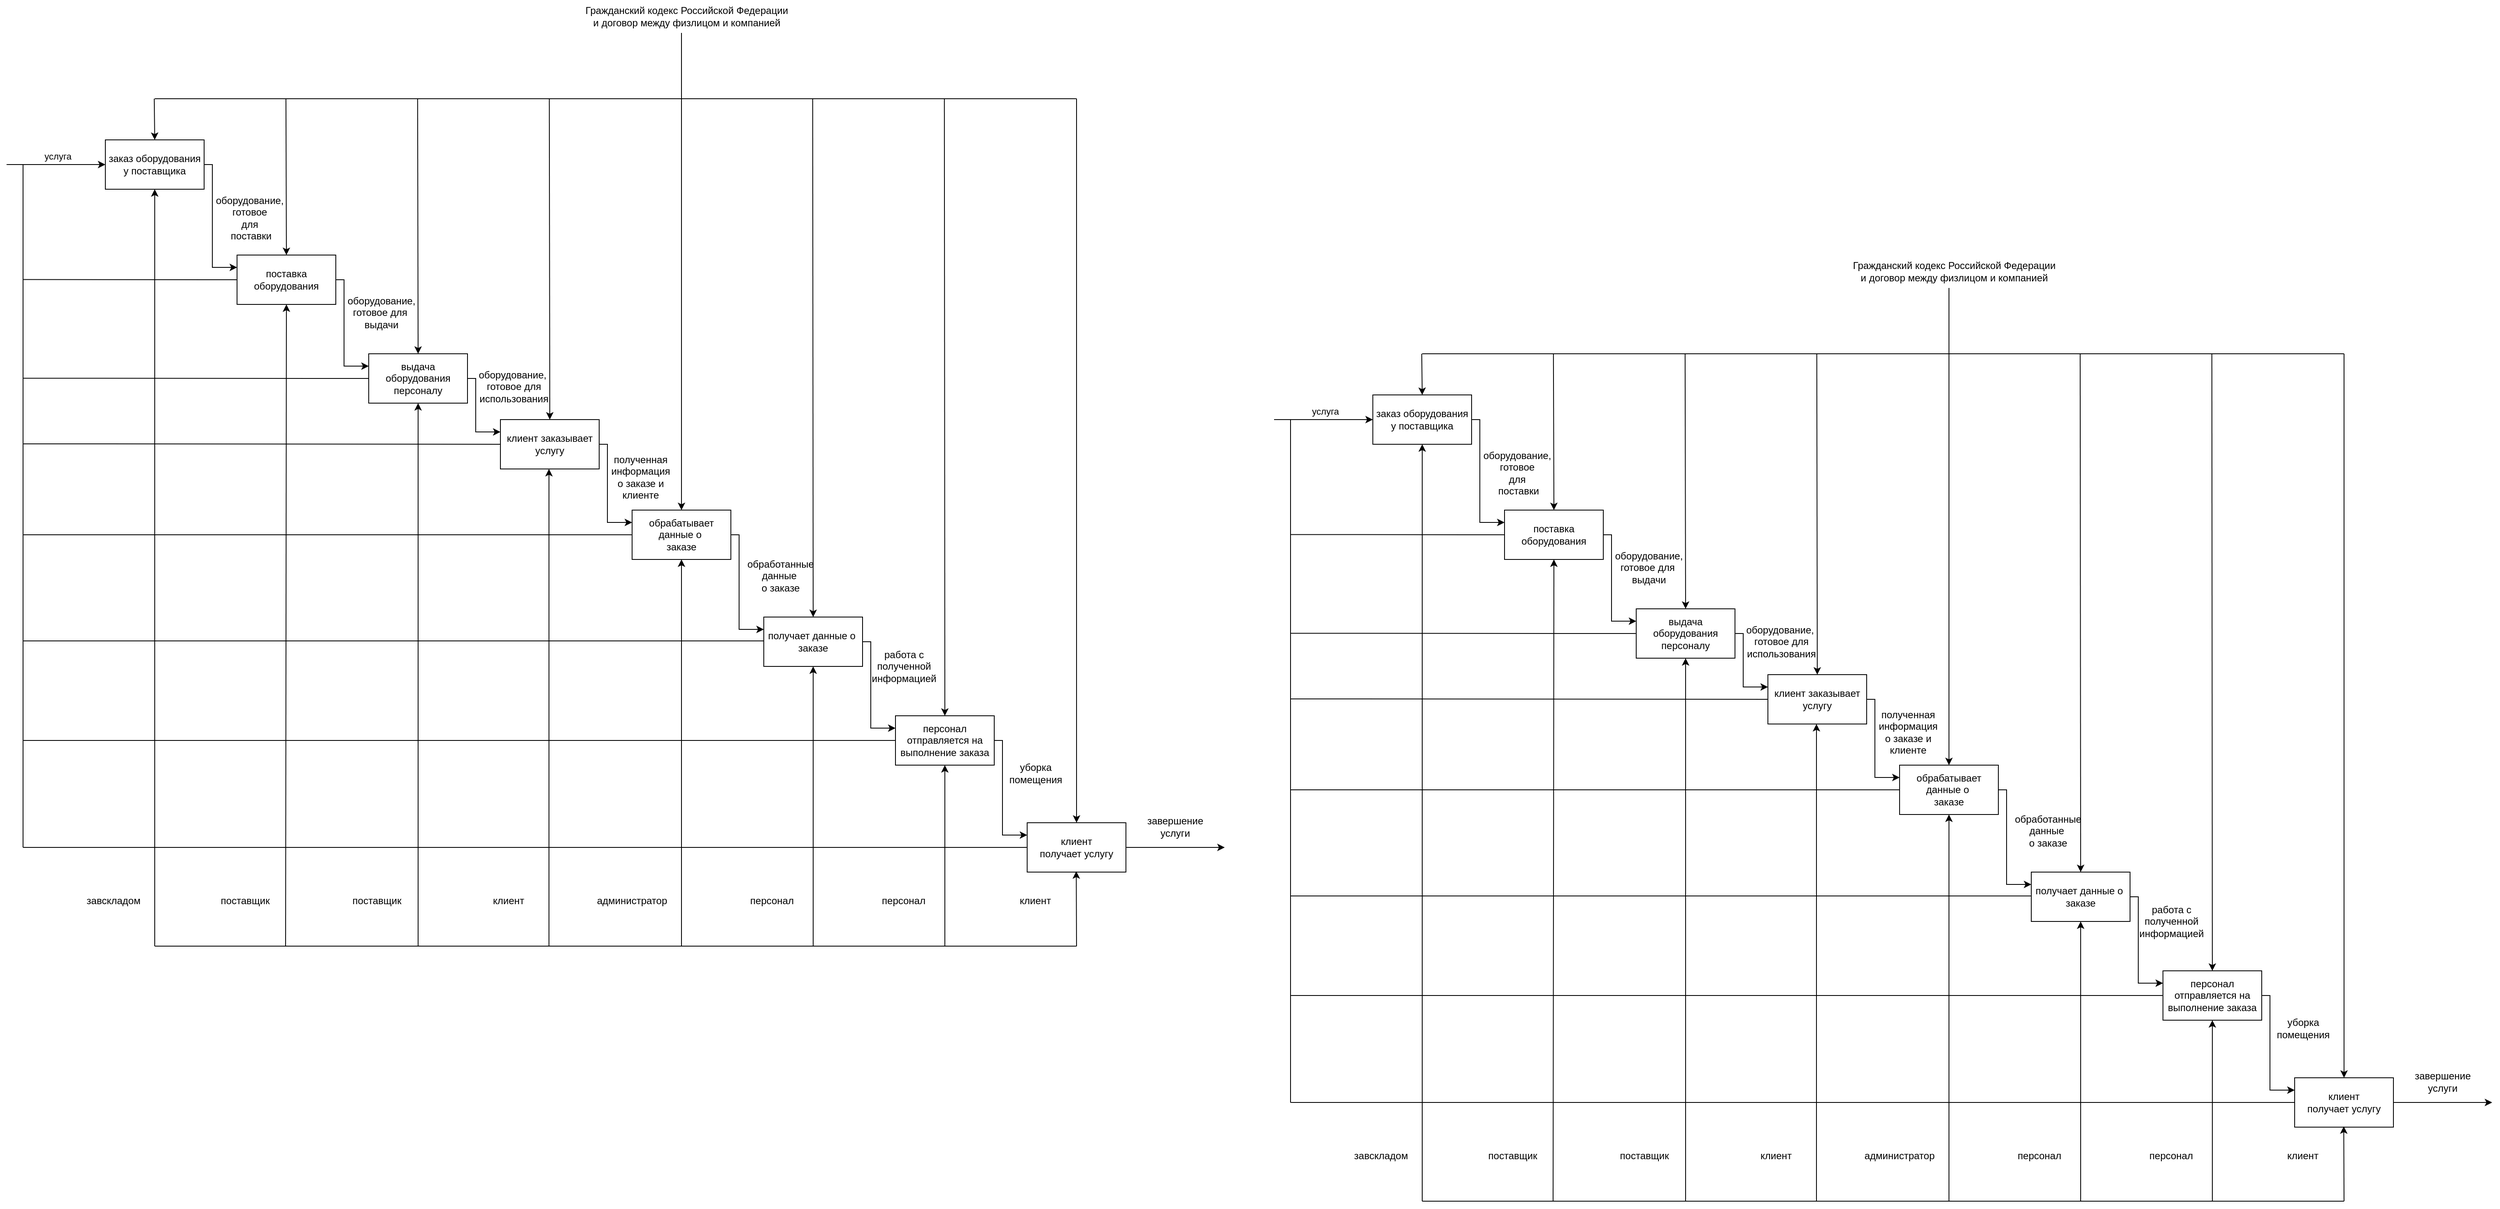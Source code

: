 <mxfile version="20.6.0" type="device"><diagram id="yXXAEFwmlCyBIxhtRdxz" name="Страница 1"><mxGraphModel dx="2225" dy="1275" grid="1" gridSize="10" guides="1" tooltips="1" connect="1" arrows="1" fold="1" page="1" pageScale="1" pageWidth="827" pageHeight="1169" math="0" shadow="0"><root><mxCell id="0"/><mxCell id="1" parent="0"/><mxCell id="lrRSGzeSuoouUnknM5Gw-230" style="edgeStyle=orthogonalEdgeStyle;rounded=0;orthogonalLoop=1;jettySize=auto;html=1;entryX=0;entryY=0.25;entryDx=0;entryDy=0;" edge="1" parent="1" source="lrRSGzeSuoouUnknM5Gw-183" target="lrRSGzeSuoouUnknM5Gw-184"><mxGeometry relative="1" as="geometry"><Array as="points"><mxPoint x="820" y="1240"/><mxPoint x="820" y="1365"/></Array></mxGeometry></mxCell><mxCell id="lrRSGzeSuoouUnknM5Gw-183" value="&lt;font&gt;заказ оборудования у&amp;nbsp;&lt;/font&gt;&lt;font&gt;поставщика&lt;/font&gt;" style="rounded=0;whiteSpace=wrap;html=1;" vertex="1" parent="1"><mxGeometry x="690" y="1210" width="120" height="60" as="geometry"/></mxCell><mxCell id="lrRSGzeSuoouUnknM5Gw-231" style="edgeStyle=orthogonalEdgeStyle;rounded=0;orthogonalLoop=1;jettySize=auto;html=1;exitX=1;exitY=0.5;exitDx=0;exitDy=0;entryX=0;entryY=0.25;entryDx=0;entryDy=0;" edge="1" parent="1" source="lrRSGzeSuoouUnknM5Gw-184" target="lrRSGzeSuoouUnknM5Gw-185"><mxGeometry relative="1" as="geometry"><Array as="points"><mxPoint x="980" y="1380"/><mxPoint x="980" y="1485"/></Array></mxGeometry></mxCell><mxCell id="lrRSGzeSuoouUnknM5Gw-184" value="поставка&lt;br&gt;оборудования " style="rounded=0;whiteSpace=wrap;html=1;" vertex="1" parent="1"><mxGeometry x="850" y="1350" width="120" height="60" as="geometry"/></mxCell><mxCell id="lrRSGzeSuoouUnknM5Gw-232" style="edgeStyle=orthogonalEdgeStyle;rounded=0;orthogonalLoop=1;jettySize=auto;html=1;exitX=1;exitY=0.5;exitDx=0;exitDy=0;entryX=0;entryY=0.25;entryDx=0;entryDy=0;" edge="1" parent="1" source="lrRSGzeSuoouUnknM5Gw-185" target="lrRSGzeSuoouUnknM5Gw-186"><mxGeometry relative="1" as="geometry"><Array as="points"><mxPoint x="1140" y="1500"/><mxPoint x="1140" y="1565"/></Array></mxGeometry></mxCell><mxCell id="lrRSGzeSuoouUnknM5Gw-185" value="выдача оборудования&lt;br&gt;&lt;font&gt;персоналу&lt;/font&gt;" style="rounded=0;whiteSpace=wrap;html=1;" vertex="1" parent="1"><mxGeometry x="1010" y="1470" width="120" height="60" as="geometry"/></mxCell><mxCell id="lrRSGzeSuoouUnknM5Gw-233" style="edgeStyle=orthogonalEdgeStyle;rounded=0;orthogonalLoop=1;jettySize=auto;html=1;exitX=1;exitY=0.5;exitDx=0;exitDy=0;entryX=0;entryY=0.25;entryDx=0;entryDy=0;" edge="1" parent="1" source="lrRSGzeSuoouUnknM5Gw-186" target="lrRSGzeSuoouUnknM5Gw-187"><mxGeometry relative="1" as="geometry"><Array as="points"><mxPoint x="1300" y="1580"/><mxPoint x="1300" y="1675"/></Array></mxGeometry></mxCell><mxCell id="lrRSGzeSuoouUnknM5Gw-186" value="клиент заказывает услугу" style="rounded=0;whiteSpace=wrap;html=1;" vertex="1" parent="1"><mxGeometry x="1170" y="1550" width="120" height="60" as="geometry"/></mxCell><mxCell id="lrRSGzeSuoouUnknM5Gw-234" style="edgeStyle=orthogonalEdgeStyle;rounded=0;orthogonalLoop=1;jettySize=auto;html=1;exitX=1;exitY=0.5;exitDx=0;exitDy=0;entryX=0;entryY=0.25;entryDx=0;entryDy=0;" edge="1" parent="1" source="lrRSGzeSuoouUnknM5Gw-187" target="lrRSGzeSuoouUnknM5Gw-206"><mxGeometry relative="1" as="geometry"><Array as="points"><mxPoint x="1460" y="1690"/><mxPoint x="1460" y="1805"/></Array></mxGeometry></mxCell><mxCell id="lrRSGzeSuoouUnknM5Gw-187" value="&lt;font&gt;обрабатывает данные о&amp;nbsp;&lt;/font&gt;&lt;br&gt;&lt;font&gt;заказе&lt;/font&gt;" style="rounded=0;whiteSpace=wrap;html=1;" vertex="1" parent="1"><mxGeometry x="1330" y="1660" width="120" height="60" as="geometry"/></mxCell><mxCell id="lrRSGzeSuoouUnknM5Gw-236" style="edgeStyle=orthogonalEdgeStyle;rounded=0;orthogonalLoop=1;jettySize=auto;html=1;exitX=1;exitY=0.5;exitDx=0;exitDy=0;entryX=0;entryY=0.25;entryDx=0;entryDy=0;" edge="1" parent="1" source="lrRSGzeSuoouUnknM5Gw-188" target="lrRSGzeSuoouUnknM5Gw-208"><mxGeometry relative="1" as="geometry"><Array as="points"><mxPoint x="1780" y="1940"/><mxPoint x="1780" y="2055"/></Array></mxGeometry></mxCell><mxCell id="lrRSGzeSuoouUnknM5Gw-188" value="персонал отправляется на выполнение заказа" style="rounded=0;whiteSpace=wrap;html=1;" vertex="1" parent="1"><mxGeometry x="1650" y="1910" width="120" height="60" as="geometry"/></mxCell><mxCell id="lrRSGzeSuoouUnknM5Gw-189" value="" style="endArrow=classic;html=1;rounded=0;" edge="1" parent="1" target="lrRSGzeSuoouUnknM5Gw-183"><mxGeometry width="50" height="50" relative="1" as="geometry"><mxPoint x="570" y="1240" as="sourcePoint"/><mxPoint x="670" y="1240" as="targetPoint"/></mxGeometry></mxCell><mxCell id="lrRSGzeSuoouUnknM5Gw-190" value="услуга" style="edgeLabel;html=1;align=center;verticalAlign=middle;resizable=0;points=[];" vertex="1" connectable="0" parent="lrRSGzeSuoouUnknM5Gw-189"><mxGeometry x="0.233" relative="1" as="geometry"><mxPoint x="-12" y="-10" as="offset"/></mxGeometry></mxCell><mxCell id="lrRSGzeSuoouUnknM5Gw-191" value="" style="endArrow=none;html=1;rounded=0;" edge="1" parent="1"><mxGeometry width="50" height="50" relative="1" as="geometry"><mxPoint x="590" y="2070" as="sourcePoint"/><mxPoint x="590" y="1240" as="targetPoint"/></mxGeometry></mxCell><mxCell id="lrRSGzeSuoouUnknM5Gw-192" value="" style="endArrow=none;html=1;rounded=0;" edge="1" parent="1"><mxGeometry width="50" height="50" relative="1" as="geometry"><mxPoint x="590" y="2070" as="sourcePoint"/><mxPoint x="1810" y="2070" as="targetPoint"/></mxGeometry></mxCell><mxCell id="lrRSGzeSuoouUnknM5Gw-193" value="" style="endArrow=classic;html=1;rounded=0;" edge="1" parent="1" target="lrRSGzeSuoouUnknM5Gw-183"><mxGeometry width="50" height="50" relative="1" as="geometry"><mxPoint x="750" y="2190" as="sourcePoint"/><mxPoint x="1310" y="1550" as="targetPoint"/></mxGeometry></mxCell><mxCell id="lrRSGzeSuoouUnknM5Gw-194" value="завскладом" style="text;html=1;strokeColor=none;fillColor=none;align=center;verticalAlign=middle;whiteSpace=wrap;rounded=0;" vertex="1" parent="1"><mxGeometry x="670" y="2120" width="60" height="30" as="geometry"/></mxCell><mxCell id="lrRSGzeSuoouUnknM5Gw-195" value="" style="endArrow=classic;html=1;rounded=0;" edge="1" parent="1"><mxGeometry width="50" height="50" relative="1" as="geometry"><mxPoint x="909" y="2190" as="sourcePoint"/><mxPoint x="910" y="1410" as="targetPoint"/></mxGeometry></mxCell><mxCell id="lrRSGzeSuoouUnknM5Gw-196" value="поставщик" style="text;html=1;strokeColor=none;fillColor=none;align=center;verticalAlign=middle;whiteSpace=wrap;rounded=0;" vertex="1" parent="1"><mxGeometry x="830" y="2120" width="60" height="30" as="geometry"/></mxCell><mxCell id="lrRSGzeSuoouUnknM5Gw-197" value="" style="endArrow=classic;html=1;rounded=0;" edge="1" parent="1"><mxGeometry width="50" height="50" relative="1" as="geometry"><mxPoint x="1070" y="2190" as="sourcePoint"/><mxPoint x="1070" y="1530" as="targetPoint"/></mxGeometry></mxCell><mxCell id="lrRSGzeSuoouUnknM5Gw-198" value="поставщик" style="text;html=1;strokeColor=none;fillColor=none;align=center;verticalAlign=middle;whiteSpace=wrap;rounded=0;" vertex="1" parent="1"><mxGeometry x="990" y="2120" width="60" height="30" as="geometry"/></mxCell><mxCell id="lrRSGzeSuoouUnknM5Gw-199" value="" style="endArrow=classic;html=1;rounded=0;" edge="1" parent="1"><mxGeometry width="50" height="50" relative="1" as="geometry"><mxPoint x="1229" y="2190" as="sourcePoint"/><mxPoint x="1229" y="1610" as="targetPoint"/></mxGeometry></mxCell><mxCell id="lrRSGzeSuoouUnknM5Gw-200" value="клиент" style="text;html=1;strokeColor=none;fillColor=none;align=center;verticalAlign=middle;whiteSpace=wrap;rounded=0;" vertex="1" parent="1"><mxGeometry x="1150" y="2120" width="60" height="30" as="geometry"/></mxCell><mxCell id="lrRSGzeSuoouUnknM5Gw-201" value="" style="endArrow=classic;html=1;rounded=0;" edge="1" parent="1"><mxGeometry width="50" height="50" relative="1" as="geometry"><mxPoint x="1390" y="2190" as="sourcePoint"/><mxPoint x="1390" y="1720" as="targetPoint"/></mxGeometry></mxCell><mxCell id="lrRSGzeSuoouUnknM5Gw-202" value="администратор" style="text;html=1;strokeColor=none;fillColor=none;align=center;verticalAlign=middle;whiteSpace=wrap;rounded=0;" vertex="1" parent="1"><mxGeometry x="1300" y="2120" width="60" height="30" as="geometry"/></mxCell><mxCell id="lrRSGzeSuoouUnknM5Gw-203" value="" style="endArrow=classic;html=1;rounded=0;startArrow=none;entryX=0.5;entryY=1;entryDx=0;entryDy=0;" edge="1" parent="1" target="lrRSGzeSuoouUnknM5Gw-206"><mxGeometry width="50" height="50" relative="1" as="geometry"><mxPoint x="1550" y="2190" as="sourcePoint"/><mxPoint x="1549" y="1820" as="targetPoint"/></mxGeometry></mxCell><mxCell id="lrRSGzeSuoouUnknM5Gw-204" value="персонал" style="text;html=1;strokeColor=none;fillColor=none;align=center;verticalAlign=middle;whiteSpace=wrap;rounded=0;" vertex="1" parent="1"><mxGeometry x="1470" y="2120" width="60" height="30" as="geometry"/></mxCell><mxCell id="lrRSGzeSuoouUnknM5Gw-205" value="" style="endArrow=classic;html=1;rounded=0;" edge="1" parent="1"><mxGeometry width="50" height="50" relative="1" as="geometry"><mxPoint x="1710" y="2190" as="sourcePoint"/><mxPoint x="1710" y="1970" as="targetPoint"/></mxGeometry></mxCell><mxCell id="lrRSGzeSuoouUnknM5Gw-235" style="edgeStyle=orthogonalEdgeStyle;rounded=0;orthogonalLoop=1;jettySize=auto;html=1;exitX=1;exitY=0.5;exitDx=0;exitDy=0;entryX=0;entryY=0.25;entryDx=0;entryDy=0;" edge="1" parent="1" source="lrRSGzeSuoouUnknM5Gw-206" target="lrRSGzeSuoouUnknM5Gw-188"><mxGeometry relative="1" as="geometry"><Array as="points"><mxPoint x="1620" y="1820"/><mxPoint x="1620" y="1925"/></Array></mxGeometry></mxCell><mxCell id="lrRSGzeSuoouUnknM5Gw-206" value="получает данные о&amp;nbsp;&lt;br&gt;&lt;font&gt;заказе&lt;/font&gt;" style="rounded=0;whiteSpace=wrap;html=1;" vertex="1" parent="1"><mxGeometry x="1490" y="1790" width="120" height="60" as="geometry"/></mxCell><mxCell id="lrRSGzeSuoouUnknM5Gw-207" value="персонал" style="text;html=1;strokeColor=none;fillColor=none;align=center;verticalAlign=middle;whiteSpace=wrap;rounded=0;" vertex="1" parent="1"><mxGeometry x="1630" y="2120" width="60" height="30" as="geometry"/></mxCell><mxCell id="lrRSGzeSuoouUnknM5Gw-208" value="клиент&lt;br&gt;&lt;font&gt;получает услугу&lt;/font&gt;" style="rounded=0;whiteSpace=wrap;html=1;" vertex="1" parent="1"><mxGeometry x="1810" y="2040" width="120" height="60" as="geometry"/></mxCell><mxCell id="lrRSGzeSuoouUnknM5Gw-209" value="" style="endArrow=classic;html=1;rounded=0;" edge="1" parent="1"><mxGeometry width="50" height="50" relative="1" as="geometry"><mxPoint x="1870" y="2190" as="sourcePoint"/><mxPoint x="1869.66" y="2099" as="targetPoint"/></mxGeometry></mxCell><mxCell id="lrRSGzeSuoouUnknM5Gw-210" value="клиент" style="text;html=1;strokeColor=none;fillColor=none;align=center;verticalAlign=middle;whiteSpace=wrap;rounded=0;" vertex="1" parent="1"><mxGeometry x="1790" y="2120" width="60" height="30" as="geometry"/></mxCell><mxCell id="lrRSGzeSuoouUnknM5Gw-211" value="" style="endArrow=none;html=1;rounded=0;" edge="1" parent="1"><mxGeometry width="50" height="50" relative="1" as="geometry"><mxPoint x="750" y="2190" as="sourcePoint"/><mxPoint x="1870" y="2190" as="targetPoint"/></mxGeometry></mxCell><mxCell id="lrRSGzeSuoouUnknM5Gw-212" value="" style="endArrow=classic;html=1;rounded=0;" edge="1" parent="1"><mxGeometry width="50" height="50" relative="1" as="geometry"><mxPoint x="1930" y="2070" as="sourcePoint"/><mxPoint x="2050" y="2070" as="targetPoint"/></mxGeometry></mxCell><mxCell id="lrRSGzeSuoouUnknM5Gw-213" value="завершение услуги" style="text;html=1;strokeColor=none;fillColor=none;align=center;verticalAlign=middle;whiteSpace=wrap;rounded=0;" vertex="1" parent="1"><mxGeometry x="1950" y="2030" width="80" height="30" as="geometry"/></mxCell><mxCell id="lrRSGzeSuoouUnknM5Gw-214" value="" style="endArrow=none;html=1;rounded=0;" edge="1" parent="1"><mxGeometry width="50" height="50" relative="1" as="geometry"><mxPoint x="590" y="1940" as="sourcePoint"/><mxPoint x="1650" y="1940" as="targetPoint"/></mxGeometry></mxCell><mxCell id="lrRSGzeSuoouUnknM5Gw-215" value="" style="endArrow=none;html=1;rounded=0;" edge="1" parent="1"><mxGeometry width="50" height="50" relative="1" as="geometry"><mxPoint x="750" y="1160" as="sourcePoint"/><mxPoint x="1870" y="1160" as="targetPoint"/></mxGeometry></mxCell><mxCell id="lrRSGzeSuoouUnknM5Gw-216" value="" style="endArrow=classic;html=1;rounded=0;" edge="1" parent="1" target="lrRSGzeSuoouUnknM5Gw-208"><mxGeometry width="50" height="50" relative="1" as="geometry"><mxPoint x="1870" y="1160" as="sourcePoint"/><mxPoint x="1810" y="1570" as="targetPoint"/></mxGeometry></mxCell><mxCell id="lrRSGzeSuoouUnknM5Gw-217" value="" style="endArrow=classic;html=1;rounded=0;" edge="1" parent="1"><mxGeometry width="50" height="50" relative="1" as="geometry"><mxPoint x="1709.41" y="1160" as="sourcePoint"/><mxPoint x="1710" y="1910" as="targetPoint"/></mxGeometry></mxCell><mxCell id="lrRSGzeSuoouUnknM5Gw-218" value="" style="endArrow=classic;html=1;rounded=0;" edge="1" parent="1"><mxGeometry width="50" height="50" relative="1" as="geometry"><mxPoint x="1549.41" y="1160" as="sourcePoint"/><mxPoint x="1550" y="1790" as="targetPoint"/></mxGeometry></mxCell><mxCell id="lrRSGzeSuoouUnknM5Gw-219" value="" style="endArrow=classic;html=1;rounded=0;" edge="1" parent="1"><mxGeometry width="50" height="50" relative="1" as="geometry"><mxPoint x="1390" y="1080" as="sourcePoint"/><mxPoint x="1390" y="1660" as="targetPoint"/></mxGeometry></mxCell><mxCell id="lrRSGzeSuoouUnknM5Gw-220" value="" style="endArrow=classic;html=1;rounded=0;" edge="1" parent="1"><mxGeometry width="50" height="50" relative="1" as="geometry"><mxPoint x="1229.41" y="1160" as="sourcePoint"/><mxPoint x="1230" y="1550" as="targetPoint"/></mxGeometry></mxCell><mxCell id="lrRSGzeSuoouUnknM5Gw-221" value="" style="endArrow=classic;html=1;rounded=0;" edge="1" parent="1"><mxGeometry width="50" height="50" relative="1" as="geometry"><mxPoint x="1069.41" y="1160" as="sourcePoint"/><mxPoint x="1070" y="1470" as="targetPoint"/></mxGeometry></mxCell><mxCell id="lrRSGzeSuoouUnknM5Gw-222" value="" style="endArrow=classic;html=1;rounded=0;entryX=0.5;entryY=0;entryDx=0;entryDy=0;" edge="1" parent="1" target="lrRSGzeSuoouUnknM5Gw-184"><mxGeometry width="50" height="50" relative="1" as="geometry"><mxPoint x="909.41" y="1160" as="sourcePoint"/><mxPoint x="910" y="1470" as="targetPoint"/></mxGeometry></mxCell><mxCell id="lrRSGzeSuoouUnknM5Gw-223" value="" style="endArrow=classic;html=1;rounded=0;" edge="1" parent="1"><mxGeometry width="50" height="50" relative="1" as="geometry"><mxPoint x="749.41" y="1160" as="sourcePoint"/><mxPoint x="750" y="1210" as="targetPoint"/></mxGeometry></mxCell><mxCell id="lrRSGzeSuoouUnknM5Gw-224" value="Гражданский кодекс Российской Федерации &lt;br&gt;и договор между физлицом и компанией" style="text;html=1;align=center;verticalAlign=middle;resizable=0;points=[];autosize=1;strokeColor=none;fillColor=none;" vertex="1" parent="1"><mxGeometry x="1261" y="1040" width="270" height="40" as="geometry"/></mxCell><mxCell id="lrRSGzeSuoouUnknM5Gw-225" value="" style="endArrow=none;html=1;rounded=0;" edge="1" parent="1"><mxGeometry width="50" height="50" relative="1" as="geometry"><mxPoint x="590" y="1819" as="sourcePoint"/><mxPoint x="1490" y="1819" as="targetPoint"/></mxGeometry></mxCell><mxCell id="lrRSGzeSuoouUnknM5Gw-226" value="" style="endArrow=none;html=1;rounded=0;entryX=0;entryY=0.5;entryDx=0;entryDy=0;" edge="1" parent="1" target="lrRSGzeSuoouUnknM5Gw-187"><mxGeometry width="50" height="50" relative="1" as="geometry"><mxPoint x="590" y="1690" as="sourcePoint"/><mxPoint x="1480" y="1689.47" as="targetPoint"/></mxGeometry></mxCell><mxCell id="lrRSGzeSuoouUnknM5Gw-227" value="" style="endArrow=none;html=1;rounded=0;" edge="1" parent="1"><mxGeometry width="50" height="50" relative="1" as="geometry"><mxPoint x="590" y="1579.47" as="sourcePoint"/><mxPoint x="1170" y="1580" as="targetPoint"/></mxGeometry></mxCell><mxCell id="lrRSGzeSuoouUnknM5Gw-228" value="" style="endArrow=none;html=1;rounded=0;" edge="1" parent="1"><mxGeometry width="50" height="50" relative="1" as="geometry"><mxPoint x="590" y="1499.7" as="sourcePoint"/><mxPoint x="1010" y="1500" as="targetPoint"/></mxGeometry></mxCell><mxCell id="lrRSGzeSuoouUnknM5Gw-229" value="" style="endArrow=none;html=1;rounded=0;" edge="1" parent="1"><mxGeometry width="50" height="50" relative="1" as="geometry"><mxPoint x="590" y="1379.7" as="sourcePoint"/><mxPoint x="850" y="1380" as="targetPoint"/></mxGeometry></mxCell><mxCell id="lrRSGzeSuoouUnknM5Gw-237" value="оборудование, &lt;br&gt;готовое &lt;br&gt;для&lt;br&gt;&amp;nbsp;поставки" style="text;html=1;align=center;verticalAlign=middle;resizable=0;points=[];autosize=1;strokeColor=none;fillColor=none;" vertex="1" parent="1"><mxGeometry x="810" y="1270" width="110" height="70" as="geometry"/></mxCell><mxCell id="lrRSGzeSuoouUnknM5Gw-238" value="оборудование,&lt;br&gt;готовое для&amp;nbsp;&lt;br&gt;выдачи" style="text;html=1;align=center;verticalAlign=middle;resizable=0;points=[];autosize=1;strokeColor=none;fillColor=none;" vertex="1" parent="1"><mxGeometry x="970" y="1390" width="110" height="60" as="geometry"/></mxCell><mxCell id="lrRSGzeSuoouUnknM5Gw-239" value="оборудование,&amp;nbsp;&lt;br&gt;готовое для &lt;br&gt;использования" style="text;html=1;align=center;verticalAlign=middle;resizable=0;points=[];autosize=1;strokeColor=none;fillColor=none;" vertex="1" parent="1"><mxGeometry x="1131" y="1480" width="110" height="60" as="geometry"/></mxCell><mxCell id="lrRSGzeSuoouUnknM5Gw-240" value="полученная &lt;br&gt;информация&lt;br&gt;о заказе и &lt;br&gt;клиенте" style="text;html=1;align=center;verticalAlign=middle;resizable=0;points=[];autosize=1;strokeColor=none;fillColor=none;" vertex="1" parent="1"><mxGeometry x="1290" y="1585" width="100" height="70" as="geometry"/></mxCell><mxCell id="lrRSGzeSuoouUnknM5Gw-241" value="обработанные &lt;br&gt;данные&amp;nbsp;&lt;br&gt;о заказе" style="text;html=1;align=center;verticalAlign=middle;resizable=0;points=[];autosize=1;strokeColor=none;fillColor=none;" vertex="1" parent="1"><mxGeometry x="1460" y="1710" width="100" height="60" as="geometry"/></mxCell><mxCell id="lrRSGzeSuoouUnknM5Gw-242" value="работа с &lt;br&gt;полученной &lt;br&gt;информацией" style="text;html=1;align=center;verticalAlign=middle;resizable=0;points=[];autosize=1;strokeColor=none;fillColor=none;" vertex="1" parent="1"><mxGeometry x="1610" y="1820" width="100" height="60" as="geometry"/></mxCell><mxCell id="lrRSGzeSuoouUnknM5Gw-244" value="уборка &lt;br&gt;помещения" style="text;html=1;align=center;verticalAlign=middle;resizable=0;points=[];autosize=1;strokeColor=none;fillColor=none;" vertex="1" parent="1"><mxGeometry x="1775" y="1960" width="90" height="40" as="geometry"/></mxCell><mxCell id="lrRSGzeSuoouUnknM5Gw-246" style="edgeStyle=orthogonalEdgeStyle;rounded=0;orthogonalLoop=1;jettySize=auto;html=1;entryX=0;entryY=0.25;entryDx=0;entryDy=0;" edge="1" parent="1" source="lrRSGzeSuoouUnknM5Gw-247" target="lrRSGzeSuoouUnknM5Gw-249"><mxGeometry relative="1" as="geometry"><Array as="points"><mxPoint x="2360" y="1550"/><mxPoint x="2360" y="1675"/></Array></mxGeometry></mxCell><mxCell id="lrRSGzeSuoouUnknM5Gw-247" value="&lt;font&gt;заказ оборудования у&amp;nbsp;&lt;/font&gt;&lt;font&gt;поставщика&lt;/font&gt;" style="rounded=0;whiteSpace=wrap;html=1;" vertex="1" parent="1"><mxGeometry x="2230" y="1520" width="120" height="60" as="geometry"/></mxCell><mxCell id="lrRSGzeSuoouUnknM5Gw-248" style="edgeStyle=orthogonalEdgeStyle;rounded=0;orthogonalLoop=1;jettySize=auto;html=1;exitX=1;exitY=0.5;exitDx=0;exitDy=0;entryX=0;entryY=0.25;entryDx=0;entryDy=0;" edge="1" parent="1" source="lrRSGzeSuoouUnknM5Gw-249" target="lrRSGzeSuoouUnknM5Gw-251"><mxGeometry relative="1" as="geometry"><Array as="points"><mxPoint x="2520" y="1690"/><mxPoint x="2520" y="1795"/></Array></mxGeometry></mxCell><mxCell id="lrRSGzeSuoouUnknM5Gw-249" value="поставка&lt;br&gt;оборудования " style="rounded=0;whiteSpace=wrap;html=1;" vertex="1" parent="1"><mxGeometry x="2390" y="1660" width="120" height="60" as="geometry"/></mxCell><mxCell id="lrRSGzeSuoouUnknM5Gw-250" style="edgeStyle=orthogonalEdgeStyle;rounded=0;orthogonalLoop=1;jettySize=auto;html=1;exitX=1;exitY=0.5;exitDx=0;exitDy=0;entryX=0;entryY=0.25;entryDx=0;entryDy=0;" edge="1" parent="1" source="lrRSGzeSuoouUnknM5Gw-251" target="lrRSGzeSuoouUnknM5Gw-253"><mxGeometry relative="1" as="geometry"><Array as="points"><mxPoint x="2680" y="1810"/><mxPoint x="2680" y="1875"/></Array></mxGeometry></mxCell><mxCell id="lrRSGzeSuoouUnknM5Gw-251" value="выдача оборудования&lt;br&gt;&lt;font&gt;персоналу&lt;/font&gt;" style="rounded=0;whiteSpace=wrap;html=1;" vertex="1" parent="1"><mxGeometry x="2550" y="1780" width="120" height="60" as="geometry"/></mxCell><mxCell id="lrRSGzeSuoouUnknM5Gw-252" style="edgeStyle=orthogonalEdgeStyle;rounded=0;orthogonalLoop=1;jettySize=auto;html=1;exitX=1;exitY=0.5;exitDx=0;exitDy=0;entryX=0;entryY=0.25;entryDx=0;entryDy=0;" edge="1" parent="1" source="lrRSGzeSuoouUnknM5Gw-253" target="lrRSGzeSuoouUnknM5Gw-255"><mxGeometry relative="1" as="geometry"><Array as="points"><mxPoint x="2840" y="1890"/><mxPoint x="2840" y="1985"/></Array></mxGeometry></mxCell><mxCell id="lrRSGzeSuoouUnknM5Gw-253" value="клиент заказывает услугу" style="rounded=0;whiteSpace=wrap;html=1;" vertex="1" parent="1"><mxGeometry x="2710" y="1860" width="120" height="60" as="geometry"/></mxCell><mxCell id="lrRSGzeSuoouUnknM5Gw-254" style="edgeStyle=orthogonalEdgeStyle;rounded=0;orthogonalLoop=1;jettySize=auto;html=1;exitX=1;exitY=0.5;exitDx=0;exitDy=0;entryX=0;entryY=0.25;entryDx=0;entryDy=0;" edge="1" parent="1" source="lrRSGzeSuoouUnknM5Gw-255" target="lrRSGzeSuoouUnknM5Gw-276"><mxGeometry relative="1" as="geometry"><Array as="points"><mxPoint x="3000" y="2000"/><mxPoint x="3000" y="2115"/></Array></mxGeometry></mxCell><mxCell id="lrRSGzeSuoouUnknM5Gw-255" value="&lt;font&gt;обрабатывает данные о&amp;nbsp;&lt;/font&gt;&lt;br&gt;&lt;font&gt;заказе&lt;/font&gt;" style="rounded=0;whiteSpace=wrap;html=1;" vertex="1" parent="1"><mxGeometry x="2870" y="1970" width="120" height="60" as="geometry"/></mxCell><mxCell id="lrRSGzeSuoouUnknM5Gw-256" style="edgeStyle=orthogonalEdgeStyle;rounded=0;orthogonalLoop=1;jettySize=auto;html=1;exitX=1;exitY=0.5;exitDx=0;exitDy=0;entryX=0;entryY=0.25;entryDx=0;entryDy=0;" edge="1" parent="1" source="lrRSGzeSuoouUnknM5Gw-257" target="lrRSGzeSuoouUnknM5Gw-278"><mxGeometry relative="1" as="geometry"><Array as="points"><mxPoint x="3320" y="2250"/><mxPoint x="3320" y="2365"/></Array></mxGeometry></mxCell><mxCell id="lrRSGzeSuoouUnknM5Gw-257" value="персонал отправляется на выполнение заказа" style="rounded=0;whiteSpace=wrap;html=1;" vertex="1" parent="1"><mxGeometry x="3190" y="2220" width="120" height="60" as="geometry"/></mxCell><mxCell id="lrRSGzeSuoouUnknM5Gw-258" value="" style="endArrow=classic;html=1;rounded=0;" edge="1" parent="1" target="lrRSGzeSuoouUnknM5Gw-247"><mxGeometry width="50" height="50" relative="1" as="geometry"><mxPoint x="2110" y="1550" as="sourcePoint"/><mxPoint x="2210" y="1550" as="targetPoint"/></mxGeometry></mxCell><mxCell id="lrRSGzeSuoouUnknM5Gw-259" value="услуга" style="edgeLabel;html=1;align=center;verticalAlign=middle;resizable=0;points=[];" vertex="1" connectable="0" parent="lrRSGzeSuoouUnknM5Gw-258"><mxGeometry x="0.233" relative="1" as="geometry"><mxPoint x="-12" y="-10" as="offset"/></mxGeometry></mxCell><mxCell id="lrRSGzeSuoouUnknM5Gw-260" value="" style="endArrow=none;html=1;rounded=0;" edge="1" parent="1"><mxGeometry width="50" height="50" relative="1" as="geometry"><mxPoint x="2130" y="2380" as="sourcePoint"/><mxPoint x="2130" y="1550" as="targetPoint"/></mxGeometry></mxCell><mxCell id="lrRSGzeSuoouUnknM5Gw-261" value="" style="endArrow=none;html=1;rounded=0;" edge="1" parent="1"><mxGeometry width="50" height="50" relative="1" as="geometry"><mxPoint x="2130" y="2380" as="sourcePoint"/><mxPoint x="3350" y="2380" as="targetPoint"/></mxGeometry></mxCell><mxCell id="lrRSGzeSuoouUnknM5Gw-262" value="" style="endArrow=classic;html=1;rounded=0;" edge="1" parent="1" target="lrRSGzeSuoouUnknM5Gw-247"><mxGeometry width="50" height="50" relative="1" as="geometry"><mxPoint x="2290" y="2500" as="sourcePoint"/><mxPoint x="2850" y="1860" as="targetPoint"/></mxGeometry></mxCell><mxCell id="lrRSGzeSuoouUnknM5Gw-263" value="завскладом" style="text;html=1;strokeColor=none;fillColor=none;align=center;verticalAlign=middle;whiteSpace=wrap;rounded=0;" vertex="1" parent="1"><mxGeometry x="2210" y="2430" width="60" height="30" as="geometry"/></mxCell><mxCell id="lrRSGzeSuoouUnknM5Gw-264" value="" style="endArrow=classic;html=1;rounded=0;" edge="1" parent="1"><mxGeometry width="50" height="50" relative="1" as="geometry"><mxPoint x="2449" y="2500" as="sourcePoint"/><mxPoint x="2450" y="1720" as="targetPoint"/></mxGeometry></mxCell><mxCell id="lrRSGzeSuoouUnknM5Gw-265" value="поставщик" style="text;html=1;strokeColor=none;fillColor=none;align=center;verticalAlign=middle;whiteSpace=wrap;rounded=0;" vertex="1" parent="1"><mxGeometry x="2370" y="2430" width="60" height="30" as="geometry"/></mxCell><mxCell id="lrRSGzeSuoouUnknM5Gw-266" value="" style="endArrow=classic;html=1;rounded=0;" edge="1" parent="1"><mxGeometry width="50" height="50" relative="1" as="geometry"><mxPoint x="2610" y="2500" as="sourcePoint"/><mxPoint x="2610" y="1840" as="targetPoint"/></mxGeometry></mxCell><mxCell id="lrRSGzeSuoouUnknM5Gw-267" value="поставщик" style="text;html=1;strokeColor=none;fillColor=none;align=center;verticalAlign=middle;whiteSpace=wrap;rounded=0;" vertex="1" parent="1"><mxGeometry x="2530" y="2430" width="60" height="30" as="geometry"/></mxCell><mxCell id="lrRSGzeSuoouUnknM5Gw-268" value="" style="endArrow=classic;html=1;rounded=0;" edge="1" parent="1"><mxGeometry width="50" height="50" relative="1" as="geometry"><mxPoint x="2769" y="2500" as="sourcePoint"/><mxPoint x="2769" y="1920" as="targetPoint"/></mxGeometry></mxCell><mxCell id="lrRSGzeSuoouUnknM5Gw-269" value="клиент" style="text;html=1;strokeColor=none;fillColor=none;align=center;verticalAlign=middle;whiteSpace=wrap;rounded=0;" vertex="1" parent="1"><mxGeometry x="2690" y="2430" width="60" height="30" as="geometry"/></mxCell><mxCell id="lrRSGzeSuoouUnknM5Gw-270" value="" style="endArrow=classic;html=1;rounded=0;" edge="1" parent="1"><mxGeometry width="50" height="50" relative="1" as="geometry"><mxPoint x="2930" y="2500" as="sourcePoint"/><mxPoint x="2930" y="2030" as="targetPoint"/></mxGeometry></mxCell><mxCell id="lrRSGzeSuoouUnknM5Gw-271" value="администратор" style="text;html=1;strokeColor=none;fillColor=none;align=center;verticalAlign=middle;whiteSpace=wrap;rounded=0;" vertex="1" parent="1"><mxGeometry x="2840" y="2430" width="60" height="30" as="geometry"/></mxCell><mxCell id="lrRSGzeSuoouUnknM5Gw-272" value="" style="endArrow=classic;html=1;rounded=0;startArrow=none;entryX=0.5;entryY=1;entryDx=0;entryDy=0;" edge="1" parent="1" target="lrRSGzeSuoouUnknM5Gw-276"><mxGeometry width="50" height="50" relative="1" as="geometry"><mxPoint x="3090" y="2500" as="sourcePoint"/><mxPoint x="3089" y="2130" as="targetPoint"/></mxGeometry></mxCell><mxCell id="lrRSGzeSuoouUnknM5Gw-273" value="персонал" style="text;html=1;strokeColor=none;fillColor=none;align=center;verticalAlign=middle;whiteSpace=wrap;rounded=0;" vertex="1" parent="1"><mxGeometry x="3010" y="2430" width="60" height="30" as="geometry"/></mxCell><mxCell id="lrRSGzeSuoouUnknM5Gw-274" value="" style="endArrow=classic;html=1;rounded=0;" edge="1" parent="1"><mxGeometry width="50" height="50" relative="1" as="geometry"><mxPoint x="3250" y="2500" as="sourcePoint"/><mxPoint x="3250" y="2280" as="targetPoint"/></mxGeometry></mxCell><mxCell id="lrRSGzeSuoouUnknM5Gw-275" style="edgeStyle=orthogonalEdgeStyle;rounded=0;orthogonalLoop=1;jettySize=auto;html=1;exitX=1;exitY=0.5;exitDx=0;exitDy=0;entryX=0;entryY=0.25;entryDx=0;entryDy=0;" edge="1" parent="1" source="lrRSGzeSuoouUnknM5Gw-276" target="lrRSGzeSuoouUnknM5Gw-257"><mxGeometry relative="1" as="geometry"><Array as="points"><mxPoint x="3160" y="2130"/><mxPoint x="3160" y="2235"/></Array></mxGeometry></mxCell><mxCell id="lrRSGzeSuoouUnknM5Gw-276" value="получает данные о&amp;nbsp;&lt;br&gt;&lt;font&gt;заказе&lt;/font&gt;" style="rounded=0;whiteSpace=wrap;html=1;" vertex="1" parent="1"><mxGeometry x="3030" y="2100" width="120" height="60" as="geometry"/></mxCell><mxCell id="lrRSGzeSuoouUnknM5Gw-277" value="персонал" style="text;html=1;strokeColor=none;fillColor=none;align=center;verticalAlign=middle;whiteSpace=wrap;rounded=0;" vertex="1" parent="1"><mxGeometry x="3170" y="2430" width="60" height="30" as="geometry"/></mxCell><mxCell id="lrRSGzeSuoouUnknM5Gw-278" value="клиент&lt;br&gt;&lt;font&gt;получает услугу&lt;/font&gt;" style="rounded=0;whiteSpace=wrap;html=1;" vertex="1" parent="1"><mxGeometry x="3350" y="2350" width="120" height="60" as="geometry"/></mxCell><mxCell id="lrRSGzeSuoouUnknM5Gw-279" value="" style="endArrow=classic;html=1;rounded=0;" edge="1" parent="1"><mxGeometry width="50" height="50" relative="1" as="geometry"><mxPoint x="3410" y="2500" as="sourcePoint"/><mxPoint x="3409.66" y="2409" as="targetPoint"/></mxGeometry></mxCell><mxCell id="lrRSGzeSuoouUnknM5Gw-280" value="клиент" style="text;html=1;strokeColor=none;fillColor=none;align=center;verticalAlign=middle;whiteSpace=wrap;rounded=0;" vertex="1" parent="1"><mxGeometry x="3330" y="2430" width="60" height="30" as="geometry"/></mxCell><mxCell id="lrRSGzeSuoouUnknM5Gw-281" value="" style="endArrow=none;html=1;rounded=0;" edge="1" parent="1"><mxGeometry width="50" height="50" relative="1" as="geometry"><mxPoint x="2290" y="2500" as="sourcePoint"/><mxPoint x="3410" y="2500" as="targetPoint"/></mxGeometry></mxCell><mxCell id="lrRSGzeSuoouUnknM5Gw-282" value="" style="endArrow=classic;html=1;rounded=0;" edge="1" parent="1"><mxGeometry width="50" height="50" relative="1" as="geometry"><mxPoint x="3470" y="2380" as="sourcePoint"/><mxPoint x="3590" y="2380" as="targetPoint"/></mxGeometry></mxCell><mxCell id="lrRSGzeSuoouUnknM5Gw-283" value="завершение услуги" style="text;html=1;strokeColor=none;fillColor=none;align=center;verticalAlign=middle;whiteSpace=wrap;rounded=0;" vertex="1" parent="1"><mxGeometry x="3490" y="2340" width="80" height="30" as="geometry"/></mxCell><mxCell id="lrRSGzeSuoouUnknM5Gw-284" value="" style="endArrow=none;html=1;rounded=0;" edge="1" parent="1"><mxGeometry width="50" height="50" relative="1" as="geometry"><mxPoint x="2130" y="2250" as="sourcePoint"/><mxPoint x="3190" y="2250" as="targetPoint"/></mxGeometry></mxCell><mxCell id="lrRSGzeSuoouUnknM5Gw-285" value="" style="endArrow=none;html=1;rounded=0;" edge="1" parent="1"><mxGeometry width="50" height="50" relative="1" as="geometry"><mxPoint x="2290" y="1470" as="sourcePoint"/><mxPoint x="3410" y="1470" as="targetPoint"/></mxGeometry></mxCell><mxCell id="lrRSGzeSuoouUnknM5Gw-286" value="" style="endArrow=classic;html=1;rounded=0;" edge="1" parent="1" target="lrRSGzeSuoouUnknM5Gw-278"><mxGeometry width="50" height="50" relative="1" as="geometry"><mxPoint x="3410" y="1470" as="sourcePoint"/><mxPoint x="3350" y="1880" as="targetPoint"/></mxGeometry></mxCell><mxCell id="lrRSGzeSuoouUnknM5Gw-287" value="" style="endArrow=classic;html=1;rounded=0;" edge="1" parent="1"><mxGeometry width="50" height="50" relative="1" as="geometry"><mxPoint x="3249.41" y="1470" as="sourcePoint"/><mxPoint x="3250" y="2220" as="targetPoint"/></mxGeometry></mxCell><mxCell id="lrRSGzeSuoouUnknM5Gw-288" value="" style="endArrow=classic;html=1;rounded=0;" edge="1" parent="1"><mxGeometry width="50" height="50" relative="1" as="geometry"><mxPoint x="3089.41" y="1470" as="sourcePoint"/><mxPoint x="3090" y="2100" as="targetPoint"/></mxGeometry></mxCell><mxCell id="lrRSGzeSuoouUnknM5Gw-289" value="" style="endArrow=classic;html=1;rounded=0;" edge="1" parent="1"><mxGeometry width="50" height="50" relative="1" as="geometry"><mxPoint x="2930" y="1390" as="sourcePoint"/><mxPoint x="2930" y="1970" as="targetPoint"/></mxGeometry></mxCell><mxCell id="lrRSGzeSuoouUnknM5Gw-290" value="" style="endArrow=classic;html=1;rounded=0;" edge="1" parent="1"><mxGeometry width="50" height="50" relative="1" as="geometry"><mxPoint x="2769.41" y="1470" as="sourcePoint"/><mxPoint x="2770" y="1860" as="targetPoint"/></mxGeometry></mxCell><mxCell id="lrRSGzeSuoouUnknM5Gw-291" value="" style="endArrow=classic;html=1;rounded=0;" edge="1" parent="1"><mxGeometry width="50" height="50" relative="1" as="geometry"><mxPoint x="2609.41" y="1470" as="sourcePoint"/><mxPoint x="2610" y="1780" as="targetPoint"/></mxGeometry></mxCell><mxCell id="lrRSGzeSuoouUnknM5Gw-292" value="" style="endArrow=classic;html=1;rounded=0;entryX=0.5;entryY=0;entryDx=0;entryDy=0;" edge="1" parent="1" target="lrRSGzeSuoouUnknM5Gw-249"><mxGeometry width="50" height="50" relative="1" as="geometry"><mxPoint x="2449.41" y="1470" as="sourcePoint"/><mxPoint x="2450" y="1780" as="targetPoint"/></mxGeometry></mxCell><mxCell id="lrRSGzeSuoouUnknM5Gw-293" value="" style="endArrow=classic;html=1;rounded=0;" edge="1" parent="1"><mxGeometry width="50" height="50" relative="1" as="geometry"><mxPoint x="2289.41" y="1470" as="sourcePoint"/><mxPoint x="2290" y="1520" as="targetPoint"/></mxGeometry></mxCell><mxCell id="lrRSGzeSuoouUnknM5Gw-294" value="Гражданский кодекс Российской Федерации &lt;br&gt;и договор между физлицом и компанией" style="text;html=1;align=center;verticalAlign=middle;resizable=0;points=[];autosize=1;strokeColor=none;fillColor=none;" vertex="1" parent="1"><mxGeometry x="2801" y="1350" width="270" height="40" as="geometry"/></mxCell><mxCell id="lrRSGzeSuoouUnknM5Gw-295" value="" style="endArrow=none;html=1;rounded=0;" edge="1" parent="1"><mxGeometry width="50" height="50" relative="1" as="geometry"><mxPoint x="2130" y="2129" as="sourcePoint"/><mxPoint x="3030" y="2129" as="targetPoint"/></mxGeometry></mxCell><mxCell id="lrRSGzeSuoouUnknM5Gw-296" value="" style="endArrow=none;html=1;rounded=0;entryX=0;entryY=0.5;entryDx=0;entryDy=0;" edge="1" parent="1" target="lrRSGzeSuoouUnknM5Gw-255"><mxGeometry width="50" height="50" relative="1" as="geometry"><mxPoint x="2130" y="2000" as="sourcePoint"/><mxPoint x="3020" y="1999.47" as="targetPoint"/></mxGeometry></mxCell><mxCell id="lrRSGzeSuoouUnknM5Gw-297" value="" style="endArrow=none;html=1;rounded=0;" edge="1" parent="1"><mxGeometry width="50" height="50" relative="1" as="geometry"><mxPoint x="2130" y="1889.47" as="sourcePoint"/><mxPoint x="2710" y="1890" as="targetPoint"/></mxGeometry></mxCell><mxCell id="lrRSGzeSuoouUnknM5Gw-298" value="" style="endArrow=none;html=1;rounded=0;" edge="1" parent="1"><mxGeometry width="50" height="50" relative="1" as="geometry"><mxPoint x="2130" y="1809.7" as="sourcePoint"/><mxPoint x="2550" y="1810" as="targetPoint"/></mxGeometry></mxCell><mxCell id="lrRSGzeSuoouUnknM5Gw-299" value="" style="endArrow=none;html=1;rounded=0;" edge="1" parent="1"><mxGeometry width="50" height="50" relative="1" as="geometry"><mxPoint x="2130" y="1689.7" as="sourcePoint"/><mxPoint x="2390" y="1690" as="targetPoint"/></mxGeometry></mxCell><mxCell id="lrRSGzeSuoouUnknM5Gw-300" value="оборудование, &lt;br&gt;готовое &lt;br&gt;для&lt;br&gt;&amp;nbsp;поставки" style="text;html=1;align=center;verticalAlign=middle;resizable=0;points=[];autosize=1;strokeColor=none;fillColor=none;" vertex="1" parent="1"><mxGeometry x="2350" y="1580" width="110" height="70" as="geometry"/></mxCell><mxCell id="lrRSGzeSuoouUnknM5Gw-301" value="оборудование,&lt;br&gt;готовое для&amp;nbsp;&lt;br&gt;выдачи" style="text;html=1;align=center;verticalAlign=middle;resizable=0;points=[];autosize=1;strokeColor=none;fillColor=none;" vertex="1" parent="1"><mxGeometry x="2510" y="1700" width="110" height="60" as="geometry"/></mxCell><mxCell id="lrRSGzeSuoouUnknM5Gw-302" value="оборудование,&amp;nbsp;&lt;br&gt;готовое для &lt;br&gt;использования" style="text;html=1;align=center;verticalAlign=middle;resizable=0;points=[];autosize=1;strokeColor=none;fillColor=none;" vertex="1" parent="1"><mxGeometry x="2671" y="1790" width="110" height="60" as="geometry"/></mxCell><mxCell id="lrRSGzeSuoouUnknM5Gw-303" value="полученная &lt;br&gt;информация&lt;br&gt;о заказе и &lt;br&gt;клиенте" style="text;html=1;align=center;verticalAlign=middle;resizable=0;points=[];autosize=1;strokeColor=none;fillColor=none;" vertex="1" parent="1"><mxGeometry x="2830" y="1895" width="100" height="70" as="geometry"/></mxCell><mxCell id="lrRSGzeSuoouUnknM5Gw-304" value="обработанные &lt;br&gt;данные&amp;nbsp;&lt;br&gt;о заказе" style="text;html=1;align=center;verticalAlign=middle;resizable=0;points=[];autosize=1;strokeColor=none;fillColor=none;" vertex="1" parent="1"><mxGeometry x="3000" y="2020" width="100" height="60" as="geometry"/></mxCell><mxCell id="lrRSGzeSuoouUnknM5Gw-305" value="работа с &lt;br&gt;полученной &lt;br&gt;информацией" style="text;html=1;align=center;verticalAlign=middle;resizable=0;points=[];autosize=1;strokeColor=none;fillColor=none;" vertex="1" parent="1"><mxGeometry x="3150" y="2130" width="100" height="60" as="geometry"/></mxCell><mxCell id="lrRSGzeSuoouUnknM5Gw-306" value="уборка &lt;br&gt;помещения" style="text;html=1;align=center;verticalAlign=middle;resizable=0;points=[];autosize=1;strokeColor=none;fillColor=none;" vertex="1" parent="1"><mxGeometry x="3315" y="2270" width="90" height="40" as="geometry"/></mxCell></root></mxGraphModel></diagram></mxfile>